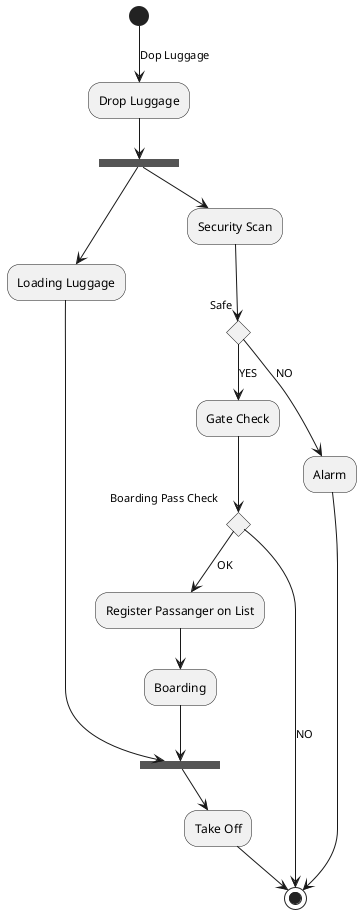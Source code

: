 @startuml

(*) --> [Dop Luggage] "Drop Luggage"
--> ====B1===
--> "Loading Luggage"
--> ===B2===
--> "Take Off"
--> (*)
===B1 === --> "Security Scan"
if "Safe" then
    --> [YES] "Gate Check"
    if "Boarding Pass Check"
        --> [OK] "Register Passanger on List"
        --> "Boarding"
        --> ===B2===
    else
        --> [NO] (*)
    endif
else
    --> [NO] "Alarm"
    --> (*)
endif

@enduml